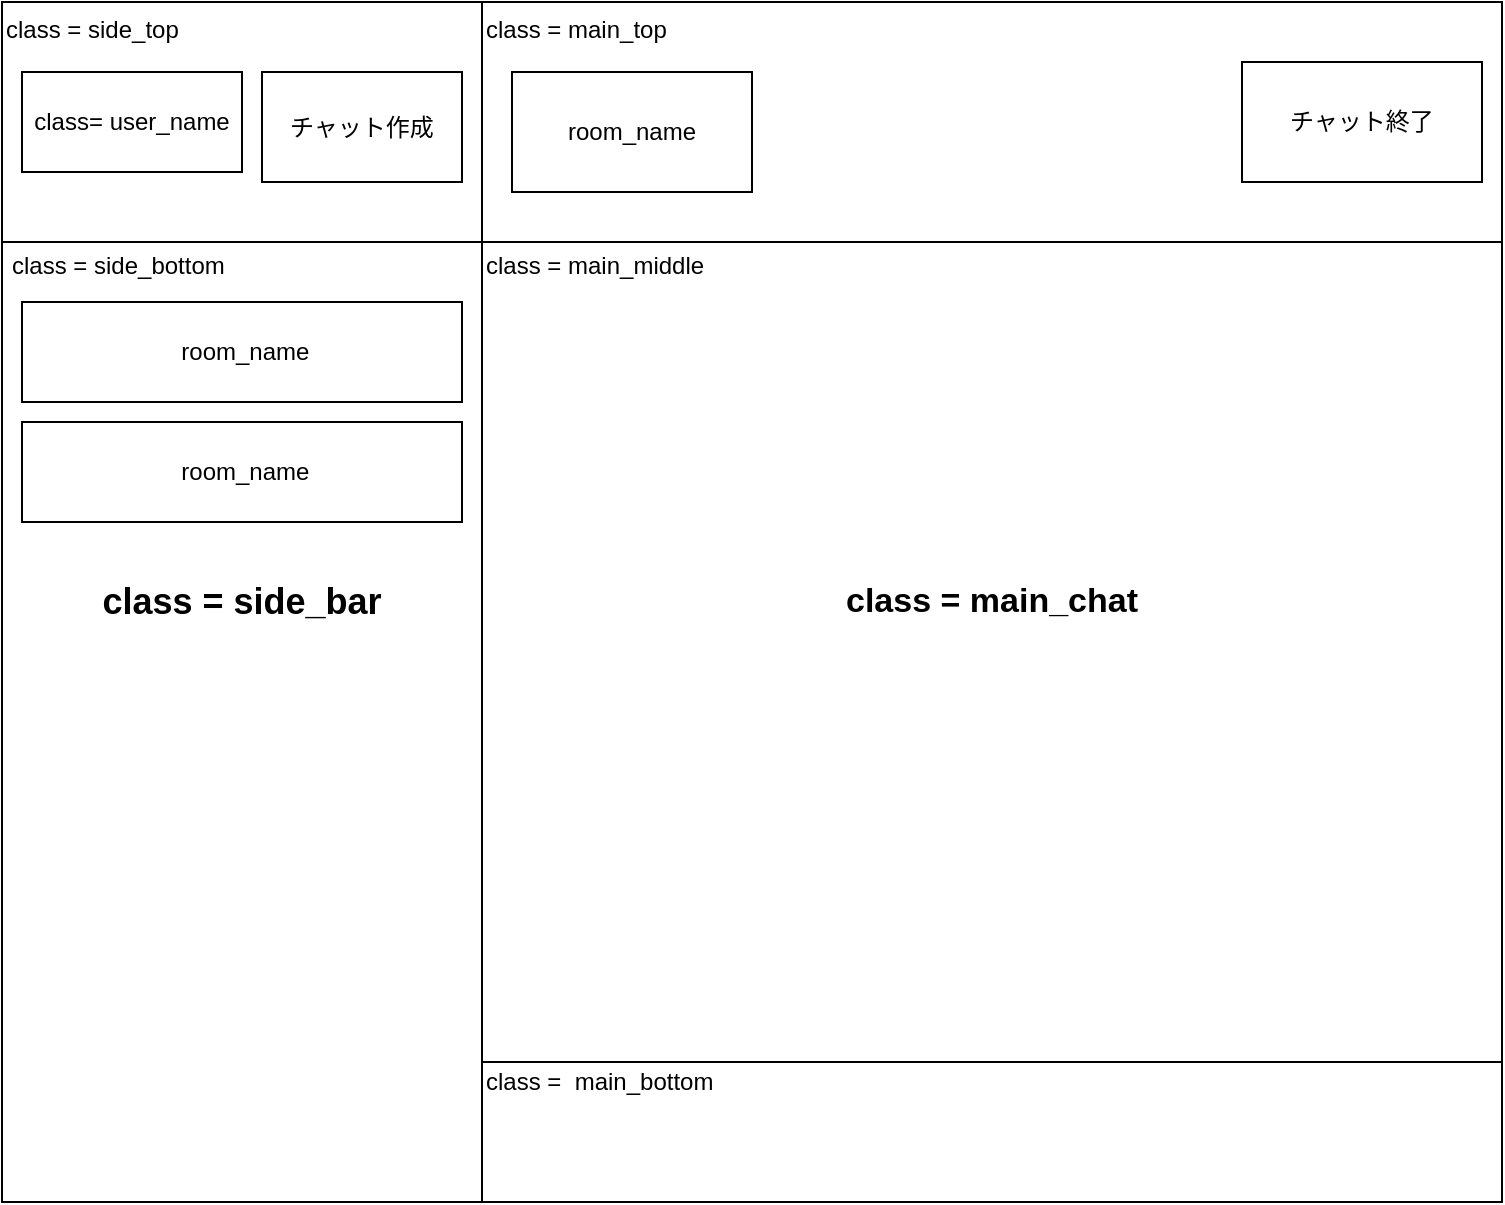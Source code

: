 <mxfile version="13.1.3">
    <diagram id="6hGFLwfOUW9BJ-s0fimq" name="Page-1">
        <mxGraphModel dx="828" dy="859" grid="1" gridSize="10" guides="1" tooltips="1" connect="1" arrows="1" fold="1" page="1" pageScale="1" pageWidth="827" pageHeight="1169" math="0" shadow="0">
            <root>
                <mxCell id="0"/>
                <mxCell id="1" parent="0"/>
                <mxCell id="2" value="class = side_bar" style="rounded=0;whiteSpace=wrap;html=1;align=center;fontStyle=1;fontSize=18;" vertex="1" parent="1">
                    <mxGeometry x="40" y="280" width="240" height="600" as="geometry"/>
                </mxCell>
                <mxCell id="4" value="class = main_chat" style="rounded=0;whiteSpace=wrap;html=1;fontSize=17;fontStyle=1" vertex="1" parent="1">
                    <mxGeometry x="280" y="280" width="510" height="600" as="geometry"/>
                </mxCell>
                <mxCell id="5" value="class = side_top" style="rounded=0;whiteSpace=wrap;html=1;align=left;verticalAlign=top;" vertex="1" parent="1">
                    <mxGeometry x="40" y="280" width="240" height="120" as="geometry"/>
                </mxCell>
                <mxCell id="7" value="class = side_bottom" style="text;html=1;strokeColor=none;fillColor=none;align=left;verticalAlign=middle;whiteSpace=wrap;rounded=0;" vertex="1" parent="1">
                    <mxGeometry x="43" y="402" width="150" height="20" as="geometry"/>
                </mxCell>
                <mxCell id="9" value="class = main_top" style="rounded=0;whiteSpace=wrap;html=1;fontSize=12;align=left;verticalAlign=top;" vertex="1" parent="1">
                    <mxGeometry x="280" y="280" width="510" height="120" as="geometry"/>
                </mxCell>
                <mxCell id="10" value="class = main_middle" style="text;html=1;strokeColor=none;fillColor=none;align=left;verticalAlign=middle;whiteSpace=wrap;rounded=0;" vertex="1" parent="1">
                    <mxGeometry x="280" y="402" width="150" height="20" as="geometry"/>
                </mxCell>
                <mxCell id="11" value="class= user_name" style="rounded=0;whiteSpace=wrap;html=1;fontSize=12;align=center;" vertex="1" parent="1">
                    <mxGeometry x="50" y="315" width="110" height="50" as="geometry"/>
                </mxCell>
                <mxCell id="12" value="&amp;nbsp;room_name" style="rounded=0;whiteSpace=wrap;html=1;fontSize=12;align=center;" vertex="1" parent="1">
                    <mxGeometry x="50" y="430" width="220" height="50" as="geometry"/>
                </mxCell>
                <mxCell id="13" value="" style="rounded=0;whiteSpace=wrap;html=1;fontSize=12;align=center;" vertex="1" parent="1">
                    <mxGeometry x="280" y="810" width="510" height="70" as="geometry"/>
                </mxCell>
                <mxCell id="14" value="class =&amp;nbsp; main_bottom" style="text;html=1;strokeColor=none;fillColor=none;align=left;verticalAlign=middle;whiteSpace=wrap;rounded=0;" vertex="1" parent="1">
                    <mxGeometry x="280" y="810" width="150" height="20" as="geometry"/>
                </mxCell>
                <mxCell id="15" value="チャット終了" style="rounded=0;whiteSpace=wrap;html=1;fontSize=12;align=center;" vertex="1" parent="1">
                    <mxGeometry x="660" y="310" width="120" height="60" as="geometry"/>
                </mxCell>
                <mxCell id="16" value="チャット作成" style="rounded=0;whiteSpace=wrap;html=1;fontSize=12;align=center;" vertex="1" parent="1">
                    <mxGeometry x="170" y="315" width="100" height="55" as="geometry"/>
                </mxCell>
                <mxCell id="17" value="room_name" style="rounded=0;whiteSpace=wrap;html=1;fontSize=12;align=center;" vertex="1" parent="1">
                    <mxGeometry x="295" y="315" width="120" height="60" as="geometry"/>
                </mxCell>
                <mxCell id="18" value="&amp;nbsp;room_name" style="rounded=0;whiteSpace=wrap;html=1;fontSize=12;align=center;" vertex="1" parent="1">
                    <mxGeometry x="50" y="490" width="220" height="50" as="geometry"/>
                </mxCell>
            </root>
        </mxGraphModel>
    </diagram>
</mxfile>